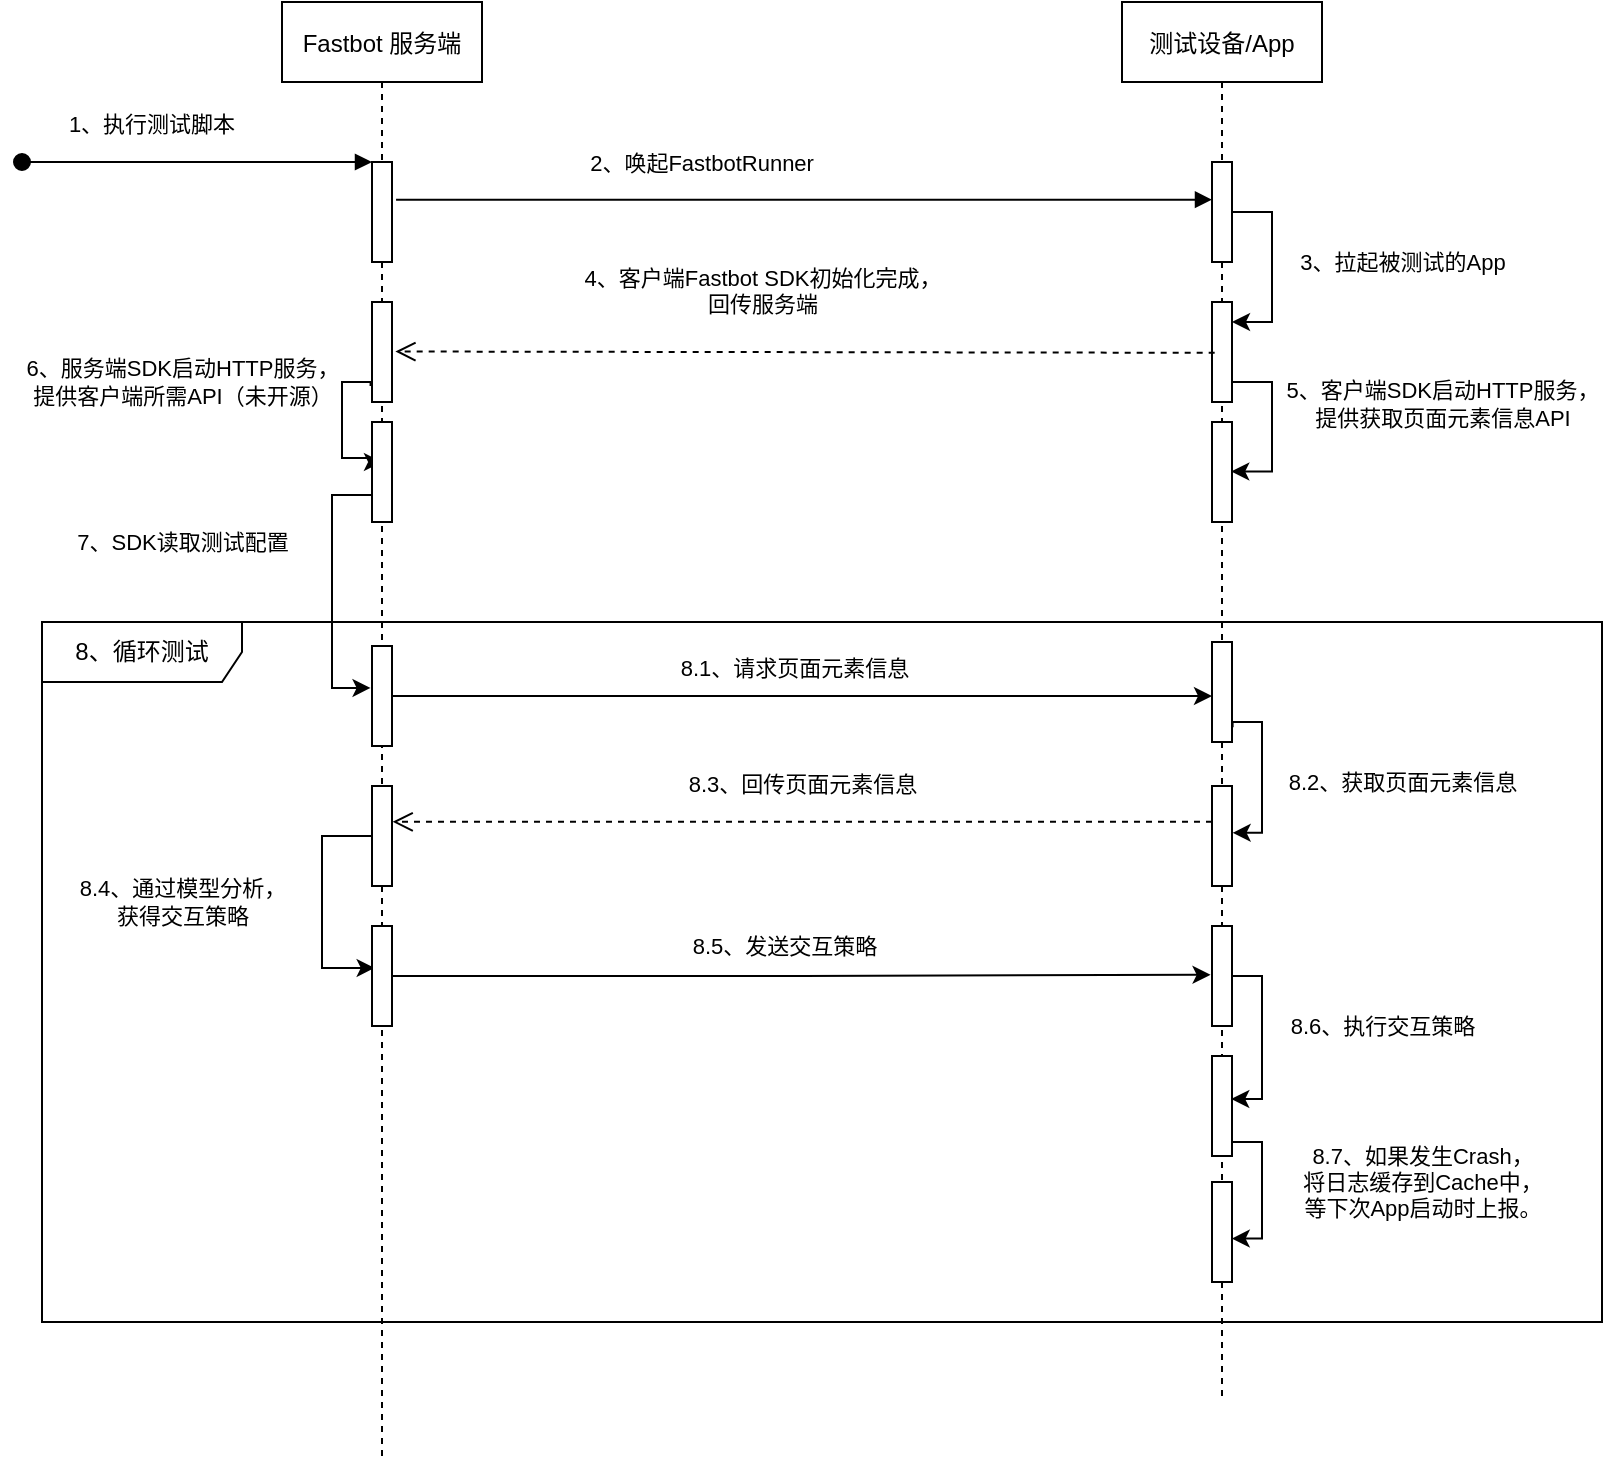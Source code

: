 <mxfile version="18.0.2" type="github">
  <diagram id="kgpKYQtTHZ0yAKxKKP6v" name="Page-1">
    <mxGraphModel dx="1194" dy="697" grid="1" gridSize="10" guides="1" tooltips="1" connect="1" arrows="1" fold="1" page="1" pageScale="1" pageWidth="850" pageHeight="1100" math="0" shadow="0">
      <root>
        <mxCell id="0" />
        <mxCell id="1" parent="0" />
        <mxCell id="LrpCRTIKNoxcV90RqwvY-44" value="8、循环测试" style="shape=umlFrame;whiteSpace=wrap;html=1;width=100;height=30;" vertex="1" parent="1">
          <mxGeometry x="50" y="350" width="780" height="350" as="geometry" />
        </mxCell>
        <mxCell id="3nuBFxr9cyL0pnOWT2aG-1" value="Fastbot 服务端" style="shape=umlLifeline;perimeter=lifelinePerimeter;container=1;collapsible=0;recursiveResize=0;rounded=0;shadow=0;strokeWidth=1;" parent="1" vertex="1">
          <mxGeometry x="170" y="40" width="100" height="730" as="geometry" />
        </mxCell>
        <mxCell id="3nuBFxr9cyL0pnOWT2aG-2" value="" style="points=[];perimeter=orthogonalPerimeter;rounded=0;shadow=0;strokeWidth=1;" parent="3nuBFxr9cyL0pnOWT2aG-1" vertex="1">
          <mxGeometry x="45" y="80" width="10" height="50" as="geometry" />
        </mxCell>
        <mxCell id="3nuBFxr9cyL0pnOWT2aG-3" value="1、执行测试脚本" style="verticalAlign=bottom;startArrow=oval;endArrow=block;startSize=8;shadow=0;strokeWidth=1;" parent="3nuBFxr9cyL0pnOWT2aG-1" target="3nuBFxr9cyL0pnOWT2aG-2" edge="1">
          <mxGeometry x="-0.259" y="10" relative="1" as="geometry">
            <mxPoint x="-130" y="80" as="sourcePoint" />
            <mxPoint as="offset" />
          </mxGeometry>
        </mxCell>
        <mxCell id="LrpCRTIKNoxcV90RqwvY-12" style="edgeStyle=orthogonalEdgeStyle;rounded=0;orthogonalLoop=1;jettySize=auto;html=1;entryX=0.5;entryY=0.4;entryDx=0;entryDy=0;entryPerimeter=0;exitX=-0.072;exitY=0.839;exitDx=0;exitDy=0;exitPerimeter=0;" edge="1" parent="3nuBFxr9cyL0pnOWT2aG-1" source="LrpCRTIKNoxcV90RqwvY-8" target="LrpCRTIKNoxcV90RqwvY-11">
          <mxGeometry relative="1" as="geometry">
            <mxPoint x="34.97" y="189.9" as="sourcePoint" />
            <mxPoint x="36.0" y="228.4" as="targetPoint" />
            <Array as="points">
              <mxPoint x="44" y="190" />
              <mxPoint x="30" y="190" />
              <mxPoint x="30" y="228" />
              <mxPoint x="45" y="228" />
              <mxPoint x="45" y="230" />
            </Array>
          </mxGeometry>
        </mxCell>
        <mxCell id="LrpCRTIKNoxcV90RqwvY-13" value="6、服务端SDK启动HTTP服务，&lt;br&gt;提供客户端所需API（未开源）" style="edgeLabel;html=1;align=center;verticalAlign=middle;resizable=0;points=[];" vertex="1" connectable="0" parent="LrpCRTIKNoxcV90RqwvY-12">
          <mxGeometry x="0.083" y="1" relative="1" as="geometry">
            <mxPoint x="-81" y="-25" as="offset" />
          </mxGeometry>
        </mxCell>
        <mxCell id="LrpCRTIKNoxcV90RqwvY-8" value="" style="points=[];perimeter=orthogonalPerimeter;rounded=0;shadow=0;strokeWidth=1;" vertex="1" parent="3nuBFxr9cyL0pnOWT2aG-1">
          <mxGeometry x="45" y="150" width="10" height="50" as="geometry" />
        </mxCell>
        <mxCell id="LrpCRTIKNoxcV90RqwvY-18" style="edgeStyle=orthogonalEdgeStyle;rounded=0;orthogonalLoop=1;jettySize=auto;html=1;entryX=-0.072;entryY=0.419;entryDx=0;entryDy=0;entryPerimeter=0;exitX=0.134;exitY=0.729;exitDx=0;exitDy=0;exitPerimeter=0;" edge="1" parent="3nuBFxr9cyL0pnOWT2aG-1" source="LrpCRTIKNoxcV90RqwvY-11" target="LrpCRTIKNoxcV90RqwvY-14">
          <mxGeometry relative="1" as="geometry">
            <mxPoint x="45" y="292.034" as="sourcePoint" />
            <Array as="points">
              <mxPoint x="25" y="247" />
              <mxPoint x="25" y="343" />
            </Array>
          </mxGeometry>
        </mxCell>
        <mxCell id="LrpCRTIKNoxcV90RqwvY-21" value="7、SDK读取测试配置" style="edgeLabel;html=1;align=center;verticalAlign=middle;resizable=0;points=[];" vertex="1" connectable="0" parent="LrpCRTIKNoxcV90RqwvY-18">
          <mxGeometry x="-0.07" y="-1" relative="1" as="geometry">
            <mxPoint x="-74" y="-19" as="offset" />
          </mxGeometry>
        </mxCell>
        <mxCell id="LrpCRTIKNoxcV90RqwvY-11" value="" style="points=[];perimeter=orthogonalPerimeter;rounded=0;shadow=0;strokeWidth=1;" vertex="1" parent="3nuBFxr9cyL0pnOWT2aG-1">
          <mxGeometry x="45" y="210" width="10" height="50" as="geometry" />
        </mxCell>
        <mxCell id="LrpCRTIKNoxcV90RqwvY-14" value="" style="points=[];perimeter=orthogonalPerimeter;rounded=0;shadow=0;strokeWidth=1;" vertex="1" parent="3nuBFxr9cyL0pnOWT2aG-1">
          <mxGeometry x="45" y="322" width="10" height="50" as="geometry" />
        </mxCell>
        <mxCell id="LrpCRTIKNoxcV90RqwvY-30" style="edgeStyle=orthogonalEdgeStyle;rounded=0;orthogonalLoop=1;jettySize=auto;html=1;entryX=0.134;entryY=0.419;entryDx=0;entryDy=0;entryPerimeter=0;" edge="1" parent="3nuBFxr9cyL0pnOWT2aG-1" source="LrpCRTIKNoxcV90RqwvY-15" target="LrpCRTIKNoxcV90RqwvY-29">
          <mxGeometry relative="1" as="geometry">
            <Array as="points">
              <mxPoint x="20" y="417" />
              <mxPoint x="20" y="483" />
            </Array>
          </mxGeometry>
        </mxCell>
        <mxCell id="LrpCRTIKNoxcV90RqwvY-31" value="8.4、通过模型分析，&lt;br&gt;获得交互策略" style="edgeLabel;html=1;align=center;verticalAlign=middle;resizable=0;points=[];" vertex="1" connectable="0" parent="LrpCRTIKNoxcV90RqwvY-30">
          <mxGeometry x="-0.285" y="2" relative="1" as="geometry">
            <mxPoint x="-72" y="16" as="offset" />
          </mxGeometry>
        </mxCell>
        <mxCell id="LrpCRTIKNoxcV90RqwvY-15" value="" style="points=[];perimeter=orthogonalPerimeter;rounded=0;shadow=0;strokeWidth=1;" vertex="1" parent="3nuBFxr9cyL0pnOWT2aG-1">
          <mxGeometry x="45" y="392" width="10" height="50" as="geometry" />
        </mxCell>
        <mxCell id="LrpCRTIKNoxcV90RqwvY-29" value="" style="points=[];perimeter=orthogonalPerimeter;rounded=0;shadow=0;strokeWidth=1;" vertex="1" parent="3nuBFxr9cyL0pnOWT2aG-1">
          <mxGeometry x="45" y="462" width="10" height="50" as="geometry" />
        </mxCell>
        <mxCell id="3nuBFxr9cyL0pnOWT2aG-5" value="测试设备/App" style="shape=umlLifeline;perimeter=lifelinePerimeter;container=1;collapsible=0;recursiveResize=0;rounded=0;shadow=0;strokeWidth=1;" parent="1" vertex="1">
          <mxGeometry x="590" y="40" width="100" height="700" as="geometry" />
        </mxCell>
        <mxCell id="3nuBFxr9cyL0pnOWT2aG-6" value="" style="points=[];perimeter=orthogonalPerimeter;rounded=0;shadow=0;strokeWidth=1;" parent="3nuBFxr9cyL0pnOWT2aG-5" vertex="1">
          <mxGeometry x="45" y="80" width="10" height="50" as="geometry" />
        </mxCell>
        <mxCell id="LrpCRTIKNoxcV90RqwvY-5" style="edgeStyle=orthogonalEdgeStyle;rounded=0;orthogonalLoop=1;jettySize=auto;html=1;entryX=0.962;entryY=0.495;entryDx=0;entryDy=0;entryPerimeter=0;" edge="1" parent="3nuBFxr9cyL0pnOWT2aG-5" source="LrpCRTIKNoxcV90RqwvY-1" target="LrpCRTIKNoxcV90RqwvY-4">
          <mxGeometry relative="1" as="geometry">
            <Array as="points">
              <mxPoint x="75" y="190" />
              <mxPoint x="75" y="235" />
            </Array>
          </mxGeometry>
        </mxCell>
        <mxCell id="LrpCRTIKNoxcV90RqwvY-6" value="5、客户端SDK启动HTTP服务，&lt;br&gt;提供获取页面元素信息API" style="edgeLabel;html=1;align=center;verticalAlign=middle;resizable=0;points=[];" vertex="1" connectable="0" parent="LrpCRTIKNoxcV90RqwvY-5">
          <mxGeometry x="0.238" y="-2" relative="1" as="geometry">
            <mxPoint x="87" y="-22" as="offset" />
          </mxGeometry>
        </mxCell>
        <mxCell id="LrpCRTIKNoxcV90RqwvY-1" value="" style="points=[];perimeter=orthogonalPerimeter;rounded=0;shadow=0;strokeWidth=1;" vertex="1" parent="3nuBFxr9cyL0pnOWT2aG-5">
          <mxGeometry x="45" y="150" width="10" height="50" as="geometry" />
        </mxCell>
        <mxCell id="LrpCRTIKNoxcV90RqwvY-2" style="edgeStyle=orthogonalEdgeStyle;rounded=0;orthogonalLoop=1;jettySize=auto;html=1;" edge="1" parent="3nuBFxr9cyL0pnOWT2aG-5" source="3nuBFxr9cyL0pnOWT2aG-6" target="LrpCRTIKNoxcV90RqwvY-1">
          <mxGeometry relative="1" as="geometry">
            <mxPoint x="130.0" y="170.0" as="targetPoint" />
            <Array as="points">
              <mxPoint x="75" y="105" />
              <mxPoint x="75" y="160" />
            </Array>
          </mxGeometry>
        </mxCell>
        <mxCell id="LrpCRTIKNoxcV90RqwvY-3" value="3、拉起被测试的App" style="edgeLabel;html=1;align=center;verticalAlign=middle;resizable=0;points=[];" vertex="1" connectable="0" parent="LrpCRTIKNoxcV90RqwvY-2">
          <mxGeometry x="0.346" relative="1" as="geometry">
            <mxPoint x="65" y="-19" as="offset" />
          </mxGeometry>
        </mxCell>
        <mxCell id="LrpCRTIKNoxcV90RqwvY-4" value="" style="points=[];perimeter=orthogonalPerimeter;rounded=0;shadow=0;strokeWidth=1;" vertex="1" parent="3nuBFxr9cyL0pnOWT2aG-5">
          <mxGeometry x="45" y="210" width="10" height="50" as="geometry" />
        </mxCell>
        <mxCell id="LrpCRTIKNoxcV90RqwvY-39" value="8.2、获取页面元素信息" style="edgeStyle=orthogonalEdgeStyle;rounded=0;orthogonalLoop=1;jettySize=auto;html=1;entryX=1.031;entryY=0.468;entryDx=0;entryDy=0;entryPerimeter=0;exitX=1.031;exitY=0.853;exitDx=0;exitDy=0;exitPerimeter=0;" edge="1" parent="3nuBFxr9cyL0pnOWT2aG-5" source="LrpCRTIKNoxcV90RqwvY-16" target="LrpCRTIKNoxcV90RqwvY-24">
          <mxGeometry x="0.084" y="70" relative="1" as="geometry">
            <Array as="points">
              <mxPoint x="55" y="360" />
              <mxPoint x="70" y="360" />
              <mxPoint x="70" y="415" />
            </Array>
            <mxPoint as="offset" />
          </mxGeometry>
        </mxCell>
        <mxCell id="LrpCRTIKNoxcV90RqwvY-16" value="" style="points=[];perimeter=orthogonalPerimeter;rounded=0;shadow=0;strokeWidth=1;" vertex="1" parent="3nuBFxr9cyL0pnOWT2aG-5">
          <mxGeometry x="45" y="320" width="10" height="50" as="geometry" />
        </mxCell>
        <mxCell id="LrpCRTIKNoxcV90RqwvY-24" value="" style="points=[];perimeter=orthogonalPerimeter;rounded=0;shadow=0;strokeWidth=1;" vertex="1" parent="3nuBFxr9cyL0pnOWT2aG-5">
          <mxGeometry x="45" y="392" width="10" height="50" as="geometry" />
        </mxCell>
        <mxCell id="LrpCRTIKNoxcV90RqwvY-36" style="edgeStyle=orthogonalEdgeStyle;rounded=0;orthogonalLoop=1;jettySize=auto;html=1;entryX=0.962;entryY=0.429;entryDx=0;entryDy=0;entryPerimeter=0;" edge="1" parent="3nuBFxr9cyL0pnOWT2aG-5" source="LrpCRTIKNoxcV90RqwvY-33" target="LrpCRTIKNoxcV90RqwvY-35">
          <mxGeometry relative="1" as="geometry">
            <Array as="points">
              <mxPoint x="70" y="487" />
              <mxPoint x="70" y="549" />
            </Array>
          </mxGeometry>
        </mxCell>
        <mxCell id="LrpCRTIKNoxcV90RqwvY-37" value="8.6、执行交互策略" style="edgeLabel;html=1;align=center;verticalAlign=middle;resizable=0;points=[];" vertex="1" connectable="0" parent="LrpCRTIKNoxcV90RqwvY-36">
          <mxGeometry x="-0.317" y="2" relative="1" as="geometry">
            <mxPoint x="58" y="8" as="offset" />
          </mxGeometry>
        </mxCell>
        <mxCell id="LrpCRTIKNoxcV90RqwvY-33" value="" style="points=[];perimeter=orthogonalPerimeter;rounded=0;shadow=0;strokeWidth=1;" vertex="1" parent="3nuBFxr9cyL0pnOWT2aG-5">
          <mxGeometry x="45" y="462" width="10" height="50" as="geometry" />
        </mxCell>
        <mxCell id="LrpCRTIKNoxcV90RqwvY-48" style="edgeStyle=orthogonalEdgeStyle;rounded=0;orthogonalLoop=1;jettySize=auto;html=1;entryX=0.986;entryY=0.566;entryDx=0;entryDy=0;entryPerimeter=0;" edge="1" parent="3nuBFxr9cyL0pnOWT2aG-5" source="LrpCRTIKNoxcV90RqwvY-35" target="LrpCRTIKNoxcV90RqwvY-47">
          <mxGeometry relative="1" as="geometry">
            <Array as="points">
              <mxPoint x="70" y="570" />
              <mxPoint x="70" y="618" />
            </Array>
          </mxGeometry>
        </mxCell>
        <mxCell id="LrpCRTIKNoxcV90RqwvY-49" value="8.7、如果发生Crash，&lt;br&gt;将日志缓存到Cache中，&lt;br&gt;等下次App启动时上报。" style="edgeLabel;html=1;align=center;verticalAlign=middle;resizable=0;points=[];" vertex="1" connectable="0" parent="LrpCRTIKNoxcV90RqwvY-48">
          <mxGeometry x="-0.157" y="1" relative="1" as="geometry">
            <mxPoint x="79" y="2" as="offset" />
          </mxGeometry>
        </mxCell>
        <mxCell id="LrpCRTIKNoxcV90RqwvY-35" value="" style="points=[];perimeter=orthogonalPerimeter;rounded=0;shadow=0;strokeWidth=1;" vertex="1" parent="3nuBFxr9cyL0pnOWT2aG-5">
          <mxGeometry x="45" y="527" width="10" height="50" as="geometry" />
        </mxCell>
        <mxCell id="LrpCRTIKNoxcV90RqwvY-47" value="" style="points=[];perimeter=orthogonalPerimeter;rounded=0;shadow=0;strokeWidth=1;" vertex="1" parent="3nuBFxr9cyL0pnOWT2aG-5">
          <mxGeometry x="45" y="590" width="10" height="50" as="geometry" />
        </mxCell>
        <mxCell id="3nuBFxr9cyL0pnOWT2aG-8" value="2、唤起FastbotRunner" style="verticalAlign=middle;endArrow=block;shadow=0;strokeWidth=1;exitX=1.203;exitY=0.377;exitDx=0;exitDy=0;exitPerimeter=0;align=center;labelPosition=right;verticalLabelPosition=middle;" parent="1" source="3nuBFxr9cyL0pnOWT2aG-2" target="3nuBFxr9cyL0pnOWT2aG-6" edge="1">
          <mxGeometry x="-0.25" y="19" relative="1" as="geometry">
            <mxPoint x="275" y="160" as="sourcePoint" />
            <mxPoint as="offset" />
          </mxGeometry>
        </mxCell>
        <mxCell id="LrpCRTIKNoxcV90RqwvY-22" style="edgeStyle=orthogonalEdgeStyle;rounded=0;orthogonalLoop=1;jettySize=auto;html=1;" edge="1" parent="1" source="LrpCRTIKNoxcV90RqwvY-14">
          <mxGeometry relative="1" as="geometry">
            <mxPoint x="635.0" y="387" as="targetPoint" />
          </mxGeometry>
        </mxCell>
        <mxCell id="LrpCRTIKNoxcV90RqwvY-23" value="8.1、请求页面元素信息" style="edgeLabel;html=1;align=center;verticalAlign=middle;resizable=0;points=[];" vertex="1" connectable="0" parent="LrpCRTIKNoxcV90RqwvY-22">
          <mxGeometry x="0.159" y="-3" relative="1" as="geometry">
            <mxPoint x="-37" y="-18" as="offset" />
          </mxGeometry>
        </mxCell>
        <mxCell id="LrpCRTIKNoxcV90RqwvY-32" style="edgeStyle=orthogonalEdgeStyle;rounded=0;orthogonalLoop=1;jettySize=auto;html=1;entryX=-0.072;entryY=0.488;entryDx=0;entryDy=0;entryPerimeter=0;" edge="1" parent="1" source="LrpCRTIKNoxcV90RqwvY-29" target="LrpCRTIKNoxcV90RqwvY-33">
          <mxGeometry relative="1" as="geometry">
            <mxPoint x="640" y="527" as="targetPoint" />
          </mxGeometry>
        </mxCell>
        <mxCell id="LrpCRTIKNoxcV90RqwvY-34" value="8.5、发送交互策略" style="edgeLabel;html=1;align=center;verticalAlign=middle;resizable=0;points=[];" vertex="1" connectable="0" parent="LrpCRTIKNoxcV90RqwvY-32">
          <mxGeometry x="-0.09" y="1" relative="1" as="geometry">
            <mxPoint x="9" y="-14" as="offset" />
          </mxGeometry>
        </mxCell>
        <mxCell id="LrpCRTIKNoxcV90RqwvY-41" value="8.3、回传页面元素信息" style="html=1;verticalAlign=bottom;endArrow=open;dashed=1;endSize=8;rounded=0;entryX=1.031;entryY=0.358;entryDx=0;entryDy=0;entryPerimeter=0;" edge="1" parent="1" source="LrpCRTIKNoxcV90RqwvY-24" target="LrpCRTIKNoxcV90RqwvY-15">
          <mxGeometry x="0.001" y="-10" relative="1" as="geometry">
            <mxPoint x="630" y="450" as="sourcePoint" />
            <mxPoint x="385" y="450" as="targetPoint" />
            <mxPoint as="offset" />
          </mxGeometry>
        </mxCell>
        <mxCell id="LrpCRTIKNoxcV90RqwvY-50" value="4、客户端Fastbot SDK初始化完成，&lt;span style=&quot;&quot;&gt;&lt;br&gt;&lt;/span&gt;回传服务端" style="html=1;verticalAlign=bottom;endArrow=open;dashed=1;endSize=8;rounded=0;exitX=0.134;exitY=0.508;exitDx=0;exitDy=0;exitPerimeter=0;entryX=1.169;entryY=0.495;entryDx=0;entryDy=0;entryPerimeter=0;" edge="1" parent="1" source="LrpCRTIKNoxcV90RqwvY-1" target="LrpCRTIKNoxcV90RqwvY-8">
          <mxGeometry x="0.105" y="-15" relative="1" as="geometry">
            <mxPoint x="570" y="330" as="sourcePoint" />
            <mxPoint x="490" y="330" as="targetPoint" />
            <mxPoint as="offset" />
          </mxGeometry>
        </mxCell>
      </root>
    </mxGraphModel>
  </diagram>
</mxfile>
